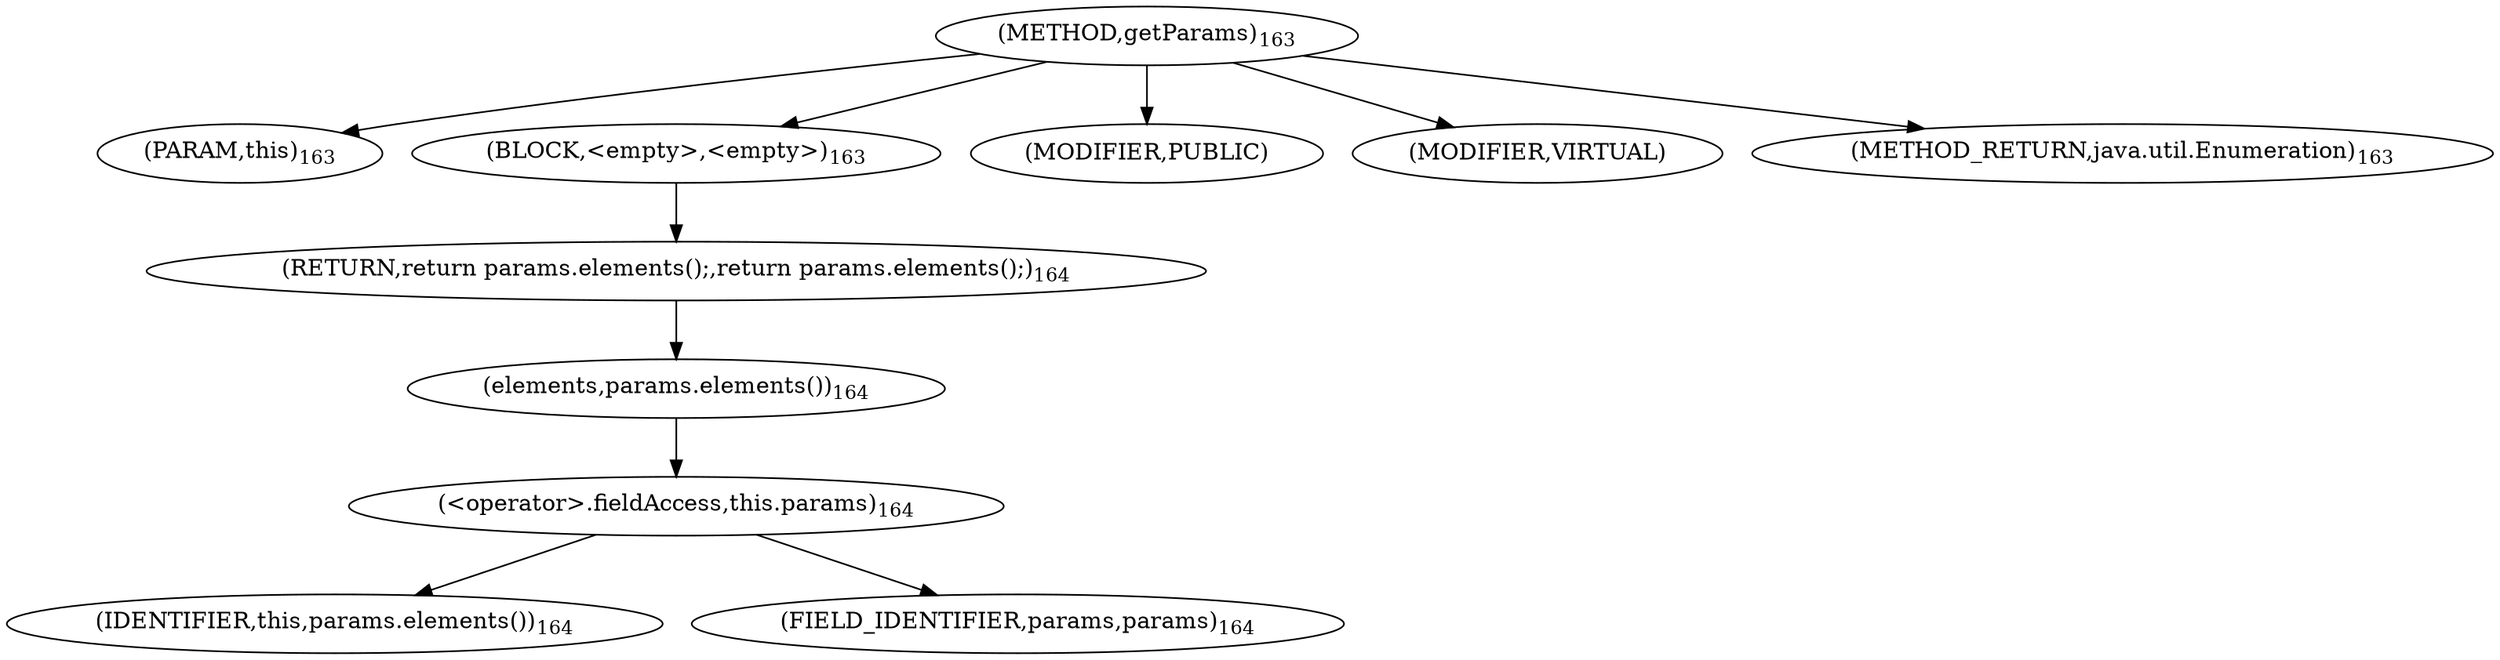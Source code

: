 digraph "getParams" {  
"546" [label = <(METHOD,getParams)<SUB>163</SUB>> ]
"547" [label = <(PARAM,this)<SUB>163</SUB>> ]
"548" [label = <(BLOCK,&lt;empty&gt;,&lt;empty&gt;)<SUB>163</SUB>> ]
"549" [label = <(RETURN,return params.elements();,return params.elements();)<SUB>164</SUB>> ]
"550" [label = <(elements,params.elements())<SUB>164</SUB>> ]
"551" [label = <(&lt;operator&gt;.fieldAccess,this.params)<SUB>164</SUB>> ]
"552" [label = <(IDENTIFIER,this,params.elements())<SUB>164</SUB>> ]
"553" [label = <(FIELD_IDENTIFIER,params,params)<SUB>164</SUB>> ]
"554" [label = <(MODIFIER,PUBLIC)> ]
"555" [label = <(MODIFIER,VIRTUAL)> ]
"556" [label = <(METHOD_RETURN,java.util.Enumeration)<SUB>163</SUB>> ]
  "546" -> "547" 
  "546" -> "548" 
  "546" -> "554" 
  "546" -> "555" 
  "546" -> "556" 
  "548" -> "549" 
  "549" -> "550" 
  "550" -> "551" 
  "551" -> "552" 
  "551" -> "553" 
}
